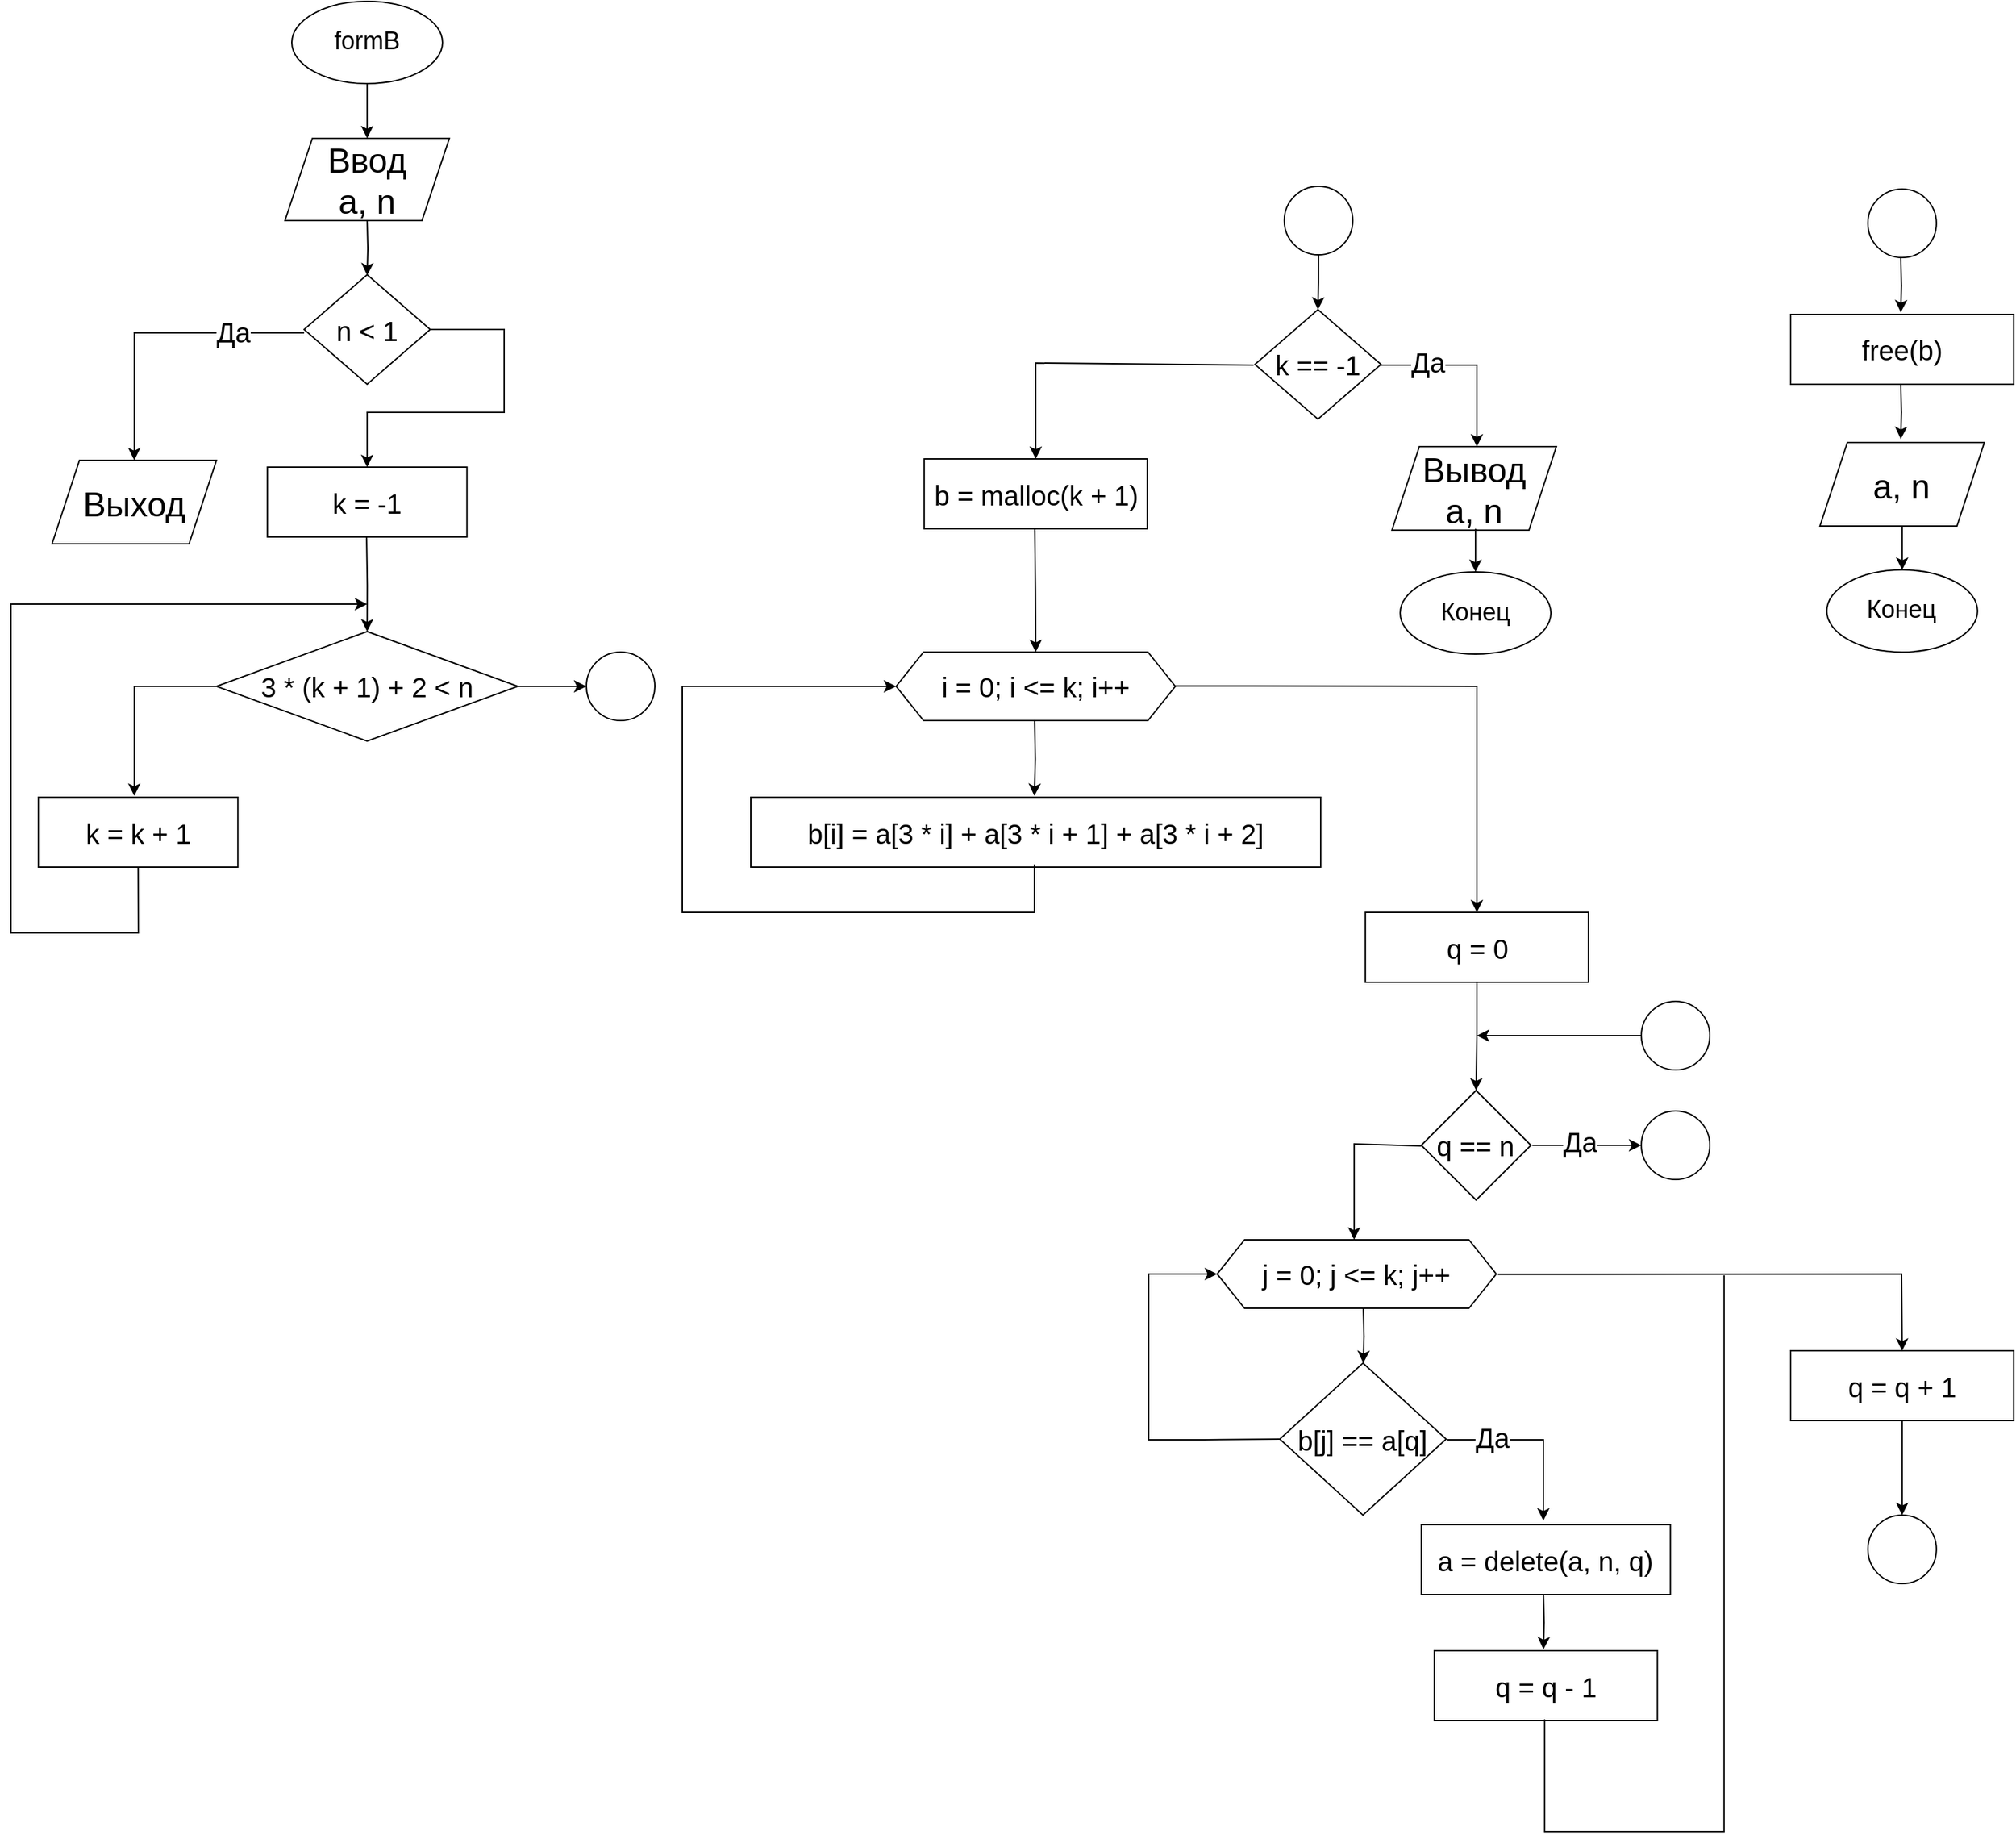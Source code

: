 <mxfile version="22.0.7" type="github">
  <diagram id="C5RBs43oDa-KdzZeNtuy" name="Page-1">
    <mxGraphModel dx="2018" dy="2331" grid="1" gridSize="10" guides="1" tooltips="1" connect="1" arrows="1" fold="1" page="1" pageScale="1" pageWidth="827" pageHeight="1169" math="0" shadow="0">
      <root>
        <mxCell id="WIyWlLk6GJQsqaUBKTNV-0" />
        <mxCell id="WIyWlLk6GJQsqaUBKTNV-1" parent="WIyWlLk6GJQsqaUBKTNV-0" />
        <mxCell id="xSUPIS03bGIs6KMxI9sO-0" value="" style="edgeStyle=orthogonalEdgeStyle;rounded=0;orthogonalLoop=1;jettySize=auto;html=1;" parent="WIyWlLk6GJQsqaUBKTNV-1" source="xSUPIS03bGIs6KMxI9sO-1" edge="1">
          <mxGeometry relative="1" as="geometry">
            <mxPoint x="500" y="-280" as="targetPoint" />
          </mxGeometry>
        </mxCell>
        <mxCell id="xSUPIS03bGIs6KMxI9sO-1" value="&lt;p style=&quot;line-height: 110%;&quot;&gt;&lt;font style=&quot;font-size: 18px;&quot;&gt;formB&lt;/font&gt;&lt;/p&gt;" style="ellipse;whiteSpace=wrap;html=1;" parent="WIyWlLk6GJQsqaUBKTNV-1" vertex="1">
          <mxGeometry x="445" y="-380" width="110" height="60" as="geometry" />
        </mxCell>
        <mxCell id="xSUPIS03bGIs6KMxI9sO-2" value="&lt;span style=&quot;font-size: 25px;&quot;&gt;Ввод &lt;br&gt;a, n&lt;br&gt;&lt;/span&gt;" style="shape=parallelogram;perimeter=parallelogramPerimeter;whiteSpace=wrap;html=1;fixedSize=1;" parent="WIyWlLk6GJQsqaUBKTNV-1" vertex="1">
          <mxGeometry x="440" y="-280" width="120" height="60" as="geometry" />
        </mxCell>
        <mxCell id="xSUPIS03bGIs6KMxI9sO-3" value="" style="edgeStyle=orthogonalEdgeStyle;rounded=0;orthogonalLoop=1;jettySize=auto;html=1;" parent="WIyWlLk6GJQsqaUBKTNV-1" edge="1">
          <mxGeometry relative="1" as="geometry">
            <mxPoint x="500.0" y="-220" as="sourcePoint" />
            <mxPoint x="500.0" y="-180" as="targetPoint" />
          </mxGeometry>
        </mxCell>
        <mxCell id="xSUPIS03bGIs6KMxI9sO-13" value="k = -1" style="rounded=0;whiteSpace=wrap;html=1;fontSize=20;" parent="WIyWlLk6GJQsqaUBKTNV-1" vertex="1">
          <mxGeometry x="427.18" y="-40" width="145.64" height="51" as="geometry" />
        </mxCell>
        <mxCell id="xSUPIS03bGIs6KMxI9sO-14" value="" style="edgeStyle=orthogonalEdgeStyle;rounded=0;orthogonalLoop=1;jettySize=auto;html=1;entryX=0.5;entryY=0;entryDx=0;entryDy=0;" parent="WIyWlLk6GJQsqaUBKTNV-1" target="xSUPIS03bGIs6KMxI9sO-81" edge="1">
          <mxGeometry relative="1" as="geometry">
            <mxPoint x="499.58" y="11" as="sourcePoint" />
            <mxPoint x="499.58" y="51" as="targetPoint" />
          </mxGeometry>
        </mxCell>
        <mxCell id="xSUPIS03bGIs6KMxI9sO-25" value="&lt;span style=&quot;font-size: 20px;&quot;&gt;k == -1&lt;/span&gt;" style="rhombus;whiteSpace=wrap;html=1;" parent="WIyWlLk6GJQsqaUBKTNV-1" vertex="1">
          <mxGeometry x="1148" y="-155" width="92" height="80" as="geometry" />
        </mxCell>
        <mxCell id="xSUPIS03bGIs6KMxI9sO-26" value="&#xa;&lt;div style=&quot;color: rgb(204, 204, 204); background-color: rgb(31, 31, 31); font-family: Consolas, &amp;quot;Courier New&amp;quot;, monospace; font-weight: normal; font-size: 14px; line-height: 19px;&quot;&gt;&lt;br&gt;&lt;/div&gt;&#xa;&#xa;" style="endArrow=classic;html=1;rounded=0;exitX=0;exitY=0.5;exitDx=0;exitDy=0;" parent="WIyWlLk6GJQsqaUBKTNV-1" edge="1">
          <mxGeometry width="50" height="50" relative="1" as="geometry">
            <mxPoint x="1147" y="-114.5" as="sourcePoint" />
            <mxPoint x="988" y="-46" as="targetPoint" />
            <Array as="points">
              <mxPoint x="988" y="-116" />
            </Array>
          </mxGeometry>
        </mxCell>
        <mxCell id="xSUPIS03bGIs6KMxI9sO-28" value="" style="endArrow=classic;html=1;rounded=0;exitX=1;exitY=0.5;exitDx=0;exitDy=0;endFill=1;" parent="WIyWlLk6GJQsqaUBKTNV-1" edge="1">
          <mxGeometry width="50" height="50" relative="1" as="geometry">
            <mxPoint x="1240" y="-114.5" as="sourcePoint" />
            <mxPoint x="1310" y="-55" as="targetPoint" />
            <Array as="points">
              <mxPoint x="1310" y="-114.5" />
            </Array>
          </mxGeometry>
        </mxCell>
        <mxCell id="xSUPIS03bGIs6KMxI9sO-29" value="&lt;font style=&quot;font-size: 20px;&quot;&gt;Да&lt;/font&gt;" style="edgeLabel;html=1;align=center;verticalAlign=middle;resizable=0;points=[];" parent="WIyWlLk6GJQsqaUBKTNV-1" vertex="1" connectable="0">
          <mxGeometry x="1152.003" y="-134.004" as="geometry">
            <mxPoint x="122" y="17" as="offset" />
          </mxGeometry>
        </mxCell>
        <mxCell id="xSUPIS03bGIs6KMxI9sO-31" value="&lt;span style=&quot;font-size: 25px;&quot;&gt;Вывод&lt;br&gt;a, n&lt;br&gt;&lt;/span&gt;" style="shape=parallelogram;perimeter=parallelogramPerimeter;whiteSpace=wrap;html=1;fixedSize=1;" parent="WIyWlLk6GJQsqaUBKTNV-1" vertex="1">
          <mxGeometry x="1248.0" y="-55" width="120" height="61" as="geometry" />
        </mxCell>
        <mxCell id="xSUPIS03bGIs6KMxI9sO-32" value="b = malloc(k + 1)" style="rounded=0;whiteSpace=wrap;html=1;fontSize=20;" parent="WIyWlLk6GJQsqaUBKTNV-1" vertex="1">
          <mxGeometry x="906.59" y="-46" width="162.82" height="51" as="geometry" />
        </mxCell>
        <mxCell id="xSUPIS03bGIs6KMxI9sO-33" value="&lt;font style=&quot;font-size: 20px;&quot;&gt;i = 0; i &amp;lt;= k; i++&lt;/font&gt;" style="shape=hexagon;perimeter=hexagonPerimeter2;whiteSpace=wrap;html=1;fixedSize=1;" parent="WIyWlLk6GJQsqaUBKTNV-1" vertex="1">
          <mxGeometry x="886.13" y="95" width="203.75" height="50" as="geometry" />
        </mxCell>
        <mxCell id="xSUPIS03bGIs6KMxI9sO-34" value="" style="edgeStyle=orthogonalEdgeStyle;rounded=0;orthogonalLoop=1;jettySize=auto;html=1;entryX=0.5;entryY=0;entryDx=0;entryDy=0;" parent="WIyWlLk6GJQsqaUBKTNV-1" target="xSUPIS03bGIs6KMxI9sO-33" edge="1">
          <mxGeometry relative="1" as="geometry">
            <mxPoint x="987.29" y="5" as="sourcePoint" />
            <mxPoint x="987.29" y="45" as="targetPoint" />
          </mxGeometry>
        </mxCell>
        <mxCell id="xSUPIS03bGIs6KMxI9sO-35" value="" style="edgeStyle=orthogonalEdgeStyle;rounded=0;orthogonalLoop=1;jettySize=auto;html=1;" parent="WIyWlLk6GJQsqaUBKTNV-1" edge="1">
          <mxGeometry relative="1" as="geometry">
            <mxPoint x="987.17" y="145" as="sourcePoint" />
            <mxPoint x="987" y="200" as="targetPoint" />
          </mxGeometry>
        </mxCell>
        <mxCell id="xSUPIS03bGIs6KMxI9sO-36" value="b[i] = a[3 * i] + a[3 * i + 1] + a[3 * i + 2]" style="rounded=0;whiteSpace=wrap;html=1;fontSize=20;" parent="WIyWlLk6GJQsqaUBKTNV-1" vertex="1">
          <mxGeometry x="780" y="201" width="416" height="51" as="geometry" />
        </mxCell>
        <mxCell id="xSUPIS03bGIs6KMxI9sO-37" value="" style="edgeStyle=orthogonalEdgeStyle;rounded=0;orthogonalLoop=1;jettySize=auto;html=1;entryX=0;entryY=0.5;entryDx=0;entryDy=0;" parent="WIyWlLk6GJQsqaUBKTNV-1" target="xSUPIS03bGIs6KMxI9sO-33" edge="1">
          <mxGeometry relative="1" as="geometry">
            <mxPoint x="987" y="250" as="sourcePoint" />
            <mxPoint x="700" y="125" as="targetPoint" />
            <Array as="points">
              <mxPoint x="987" y="285" />
              <mxPoint x="730" y="285" />
              <mxPoint x="730" y="120" />
            </Array>
          </mxGeometry>
        </mxCell>
        <mxCell id="xSUPIS03bGIs6KMxI9sO-38" value="q = 0" style="rounded=0;whiteSpace=wrap;html=1;fontSize=20;" parent="WIyWlLk6GJQsqaUBKTNV-1" vertex="1">
          <mxGeometry x="1228.6" y="285" width="162.82" height="51" as="geometry" />
        </mxCell>
        <mxCell id="xSUPIS03bGIs6KMxI9sO-40" value="&lt;span style=&quot;font-size: 20px;&quot;&gt;q == n&lt;/span&gt;" style="rhombus;whiteSpace=wrap;html=1;" parent="WIyWlLk6GJQsqaUBKTNV-1" vertex="1">
          <mxGeometry x="1269.42" y="415" width="80" height="80" as="geometry" />
        </mxCell>
        <mxCell id="xSUPIS03bGIs6KMxI9sO-42" value="" style="endArrow=classic;html=1;rounded=0;exitX=1;exitY=0.5;exitDx=0;exitDy=0;endFill=1;" parent="WIyWlLk6GJQsqaUBKTNV-1" edge="1">
          <mxGeometry width="50" height="50" relative="1" as="geometry">
            <mxPoint x="1350.42" y="455.0" as="sourcePoint" />
            <mxPoint x="1430" y="455" as="targetPoint" />
            <Array as="points" />
          </mxGeometry>
        </mxCell>
        <mxCell id="xSUPIS03bGIs6KMxI9sO-43" value="&lt;font style=&quot;font-size: 20px;&quot;&gt;Да&lt;/font&gt;" style="edgeLabel;html=1;align=center;verticalAlign=middle;resizable=0;points=[];" parent="WIyWlLk6GJQsqaUBKTNV-1" vertex="1" connectable="0">
          <mxGeometry x="1263.003" y="434.996" as="geometry">
            <mxPoint x="122" y="17" as="offset" />
          </mxGeometry>
        </mxCell>
        <mxCell id="xSUPIS03bGIs6KMxI9sO-44" value="&lt;font style=&quot;font-size: 20px;&quot;&gt;j = 0; j &amp;lt;= k; j++&lt;/font&gt;" style="shape=hexagon;perimeter=hexagonPerimeter2;whiteSpace=wrap;html=1;fixedSize=1;" parent="WIyWlLk6GJQsqaUBKTNV-1" vertex="1">
          <mxGeometry x="1120.41" y="524" width="203.75" height="50" as="geometry" />
        </mxCell>
        <mxCell id="xSUPIS03bGIs6KMxI9sO-45" value="&#xa;&lt;div style=&quot;color: rgb(204, 204, 204); background-color: rgb(31, 31, 31); font-family: Consolas, &amp;quot;Courier New&amp;quot;, monospace; font-weight: normal; font-size: 14px; line-height: 19px;&quot;&gt;&lt;br&gt;&lt;/div&gt;&#xa;&#xa;" style="endArrow=classic;html=1;rounded=0;exitX=0;exitY=0.5;exitDx=0;exitDy=0;" parent="WIyWlLk6GJQsqaUBKTNV-1" edge="1">
          <mxGeometry width="50" height="50" relative="1" as="geometry">
            <mxPoint x="1269.42" y="455.5" as="sourcePoint" />
            <mxPoint x="1220.41" y="524" as="targetPoint" />
            <Array as="points">
              <mxPoint x="1220.41" y="454" />
            </Array>
          </mxGeometry>
        </mxCell>
        <mxCell id="xSUPIS03bGIs6KMxI9sO-46" value="" style="edgeStyle=orthogonalEdgeStyle;rounded=0;orthogonalLoop=1;jettySize=auto;html=1;" parent="WIyWlLk6GJQsqaUBKTNV-1" edge="1">
          <mxGeometry relative="1" as="geometry">
            <mxPoint x="1227.08" y="574" as="sourcePoint" />
            <mxPoint x="1227.08" y="614" as="targetPoint" />
          </mxGeometry>
        </mxCell>
        <mxCell id="xSUPIS03bGIs6KMxI9sO-47" value="&lt;span style=&quot;font-size: 20px;&quot;&gt;b[j] == a[q]&lt;/span&gt;" style="rhombus;whiteSpace=wrap;html=1;" parent="WIyWlLk6GJQsqaUBKTNV-1" vertex="1">
          <mxGeometry x="1166.16" y="614" width="121.37" height="111" as="geometry" />
        </mxCell>
        <mxCell id="xSUPIS03bGIs6KMxI9sO-50" value="&#xa;&lt;div style=&quot;color: rgb(204, 204, 204); background-color: rgb(31, 31, 31); font-family: Consolas, &amp;quot;Courier New&amp;quot;, monospace; font-weight: normal; font-size: 14px; line-height: 19px;&quot;&gt;&lt;br&gt;&lt;/div&gt;&#xa;&#xa;" style="endArrow=classic;html=1;rounded=0;exitX=1;exitY=0.5;exitDx=0;exitDy=0;" parent="WIyWlLk6GJQsqaUBKTNV-1" edge="1">
          <mxGeometry width="50" height="50" relative="1" as="geometry">
            <mxPoint x="1089.88" y="119.73" as="sourcePoint" />
            <mxPoint x="1310" y="285" as="targetPoint" />
            <Array as="points">
              <mxPoint x="1145.88" y="119.73" />
              <mxPoint x="1310" y="120" />
            </Array>
          </mxGeometry>
        </mxCell>
        <mxCell id="xSUPIS03bGIs6KMxI9sO-51" value="" style="endArrow=classic;html=1;rounded=0;exitX=1;exitY=0.5;exitDx=0;exitDy=0;endFill=1;" parent="WIyWlLk6GJQsqaUBKTNV-1" edge="1">
          <mxGeometry width="50" height="50" relative="1" as="geometry">
            <mxPoint x="1288.53" y="670.0" as="sourcePoint" />
            <mxPoint x="1358.52" y="729" as="targetPoint" />
            <Array as="points">
              <mxPoint x="1358.53" y="670" />
            </Array>
          </mxGeometry>
        </mxCell>
        <mxCell id="xSUPIS03bGIs6KMxI9sO-52" value="&lt;font style=&quot;font-size: 20px;&quot;&gt;Да&lt;/font&gt;" style="edgeLabel;html=1;align=center;verticalAlign=middle;resizable=0;points=[];" parent="WIyWlLk6GJQsqaUBKTNV-1" vertex="1" connectable="0">
          <mxGeometry x="1198.413" y="650.996" as="geometry">
            <mxPoint x="122" y="17" as="offset" />
          </mxGeometry>
        </mxCell>
        <mxCell id="xSUPIS03bGIs6KMxI9sO-53" value="a = delete(a, n, q)" style="rounded=0;whiteSpace=wrap;html=1;fontSize=20;" parent="WIyWlLk6GJQsqaUBKTNV-1" vertex="1">
          <mxGeometry x="1269.42" y="732" width="181.82" height="51" as="geometry" />
        </mxCell>
        <mxCell id="xSUPIS03bGIs6KMxI9sO-55" value="" style="edgeStyle=orthogonalEdgeStyle;rounded=0;orthogonalLoop=1;jettySize=auto;html=1;" parent="WIyWlLk6GJQsqaUBKTNV-1" edge="1">
          <mxGeometry relative="1" as="geometry">
            <mxPoint x="1358.59" y="783" as="sourcePoint" />
            <mxPoint x="1358.59" y="823" as="targetPoint" />
          </mxGeometry>
        </mxCell>
        <mxCell id="xSUPIS03bGIs6KMxI9sO-56" value="q = q - 1" style="rounded=0;whiteSpace=wrap;html=1;fontSize=20;" parent="WIyWlLk6GJQsqaUBKTNV-1" vertex="1">
          <mxGeometry x="1278.92" y="824" width="162.82" height="51" as="geometry" />
        </mxCell>
        <mxCell id="xSUPIS03bGIs6KMxI9sO-57" value="&#xa;&lt;div style=&quot;color: rgb(204, 204, 204); background-color: rgb(31, 31, 31); font-family: Consolas, &amp;quot;Courier New&amp;quot;, monospace; font-weight: normal; font-size: 14px; line-height: 19px;&quot;&gt;&lt;br&gt;&lt;/div&gt;&#xa;&#xa;" style="endArrow=classic;html=1;rounded=0;exitX=0;exitY=0.5;exitDx=0;exitDy=0;entryX=0;entryY=0.5;entryDx=0;entryDy=0;" parent="WIyWlLk6GJQsqaUBKTNV-1" source="xSUPIS03bGIs6KMxI9sO-47" target="xSUPIS03bGIs6KMxI9sO-44" edge="1">
          <mxGeometry width="50" height="50" relative="1" as="geometry">
            <mxPoint x="1360.33" y="1005" as="sourcePoint" />
            <mxPoint x="1090.41" y="934" as="targetPoint" />
            <Array as="points">
              <mxPoint x="1110.41" y="670" />
              <mxPoint x="1070.41" y="670" />
              <mxPoint x="1070.41" y="549" />
            </Array>
          </mxGeometry>
        </mxCell>
        <mxCell id="xSUPIS03bGIs6KMxI9sO-60" value="" style="edgeStyle=orthogonalEdgeStyle;rounded=0;orthogonalLoop=1;jettySize=auto;html=1;endArrow=none;endFill=0;" parent="WIyWlLk6GJQsqaUBKTNV-1" edge="1">
          <mxGeometry relative="1" as="geometry">
            <mxPoint x="1359.41" y="874" as="sourcePoint" />
            <mxPoint x="1490.41" y="550" as="targetPoint" />
            <Array as="points">
              <mxPoint x="1359.41" y="956" />
              <mxPoint x="1490.41" y="956" />
            </Array>
          </mxGeometry>
        </mxCell>
        <mxCell id="xSUPIS03bGIs6KMxI9sO-61" value="&#xa;&lt;div style=&quot;color: rgb(204, 204, 204); background-color: rgb(31, 31, 31); font-family: Consolas, &amp;quot;Courier New&amp;quot;, monospace; font-weight: normal; font-size: 14px; line-height: 19px;&quot;&gt;&lt;br&gt;&lt;/div&gt;&#xa;&#xa;" style="endArrow=classic;html=1;rounded=0;exitX=1;exitY=0.5;exitDx=0;exitDy=0;entryX=0.5;entryY=0;entryDx=0;entryDy=0;" parent="WIyWlLk6GJQsqaUBKTNV-1" target="xSUPIS03bGIs6KMxI9sO-65" edge="1">
          <mxGeometry width="50" height="50" relative="1" as="geometry">
            <mxPoint x="1325.33" y="549.23" as="sourcePoint" />
            <mxPoint x="1600" y="605" as="targetPoint" />
            <Array as="points">
              <mxPoint x="1381.33" y="549.23" />
              <mxPoint x="1620" y="549" />
            </Array>
          </mxGeometry>
        </mxCell>
        <mxCell id="xSUPIS03bGIs6KMxI9sO-64" value="" style="edgeStyle=orthogonalEdgeStyle;rounded=0;orthogonalLoop=1;jettySize=auto;html=1;exitX=0.5;exitY=1;exitDx=0;exitDy=0;entryX=0.5;entryY=0;entryDx=0;entryDy=0;" parent="WIyWlLk6GJQsqaUBKTNV-1" source="xSUPIS03bGIs6KMxI9sO-38" target="xSUPIS03bGIs6KMxI9sO-40" edge="1">
          <mxGeometry relative="1" as="geometry">
            <mxPoint x="1309.51" y="336" as="sourcePoint" />
            <mxPoint x="1309.51" y="376" as="targetPoint" />
          </mxGeometry>
        </mxCell>
        <mxCell id="xSUPIS03bGIs6KMxI9sO-65" value="q = q + 1" style="rounded=0;whiteSpace=wrap;html=1;fontSize=20;" parent="WIyWlLk6GJQsqaUBKTNV-1" vertex="1">
          <mxGeometry x="1539" y="605" width="162.82" height="51" as="geometry" />
        </mxCell>
        <mxCell id="xSUPIS03bGIs6KMxI9sO-66" value="" style="ellipse;whiteSpace=wrap;html=1;aspect=fixed;" parent="WIyWlLk6GJQsqaUBKTNV-1" vertex="1">
          <mxGeometry x="1430" y="350" width="50" height="50" as="geometry" />
        </mxCell>
        <mxCell id="xSUPIS03bGIs6KMxI9sO-67" value="" style="edgeStyle=orthogonalEdgeStyle;rounded=0;orthogonalLoop=1;jettySize=auto;html=1;exitX=0;exitY=0.5;exitDx=0;exitDy=0;" parent="WIyWlLk6GJQsqaUBKTNV-1" source="xSUPIS03bGIs6KMxI9sO-66" edge="1">
          <mxGeometry relative="1" as="geometry">
            <mxPoint x="1237.08" y="579" as="sourcePoint" />
            <mxPoint x="1310" y="375" as="targetPoint" />
          </mxGeometry>
        </mxCell>
        <mxCell id="xSUPIS03bGIs6KMxI9sO-68" value="" style="ellipse;whiteSpace=wrap;html=1;aspect=fixed;" parent="WIyWlLk6GJQsqaUBKTNV-1" vertex="1">
          <mxGeometry x="1595.41" y="725" width="50" height="50" as="geometry" />
        </mxCell>
        <mxCell id="xSUPIS03bGIs6KMxI9sO-69" value="" style="edgeStyle=orthogonalEdgeStyle;rounded=0;orthogonalLoop=1;jettySize=auto;html=1;exitX=0.5;exitY=1;exitDx=0;exitDy=0;entryX=0.5;entryY=0;entryDx=0;entryDy=0;" parent="WIyWlLk6GJQsqaUBKTNV-1" source="xSUPIS03bGIs6KMxI9sO-65" target="xSUPIS03bGIs6KMxI9sO-68" edge="1">
          <mxGeometry relative="1" as="geometry">
            <mxPoint x="1487.49" y="974" as="sourcePoint" />
            <mxPoint x="1660" y="725" as="targetPoint" />
          </mxGeometry>
        </mxCell>
        <mxCell id="xSUPIS03bGIs6KMxI9sO-70" value="" style="ellipse;whiteSpace=wrap;html=1;aspect=fixed;" parent="WIyWlLk6GJQsqaUBKTNV-1" vertex="1">
          <mxGeometry x="1430" y="430" width="50" height="50" as="geometry" />
        </mxCell>
        <mxCell id="xSUPIS03bGIs6KMxI9sO-73" value="" style="ellipse;whiteSpace=wrap;html=1;aspect=fixed;" parent="WIyWlLk6GJQsqaUBKTNV-1" vertex="1">
          <mxGeometry x="660" y="95" width="50" height="50" as="geometry" />
        </mxCell>
        <mxCell id="xSUPIS03bGIs6KMxI9sO-75" value="" style="ellipse;whiteSpace=wrap;html=1;aspect=fixed;" parent="WIyWlLk6GJQsqaUBKTNV-1" vertex="1">
          <mxGeometry x="1169.41" y="-245" width="50" height="50" as="geometry" />
        </mxCell>
        <mxCell id="xSUPIS03bGIs6KMxI9sO-76" value="" style="edgeStyle=orthogonalEdgeStyle;rounded=0;orthogonalLoop=1;jettySize=auto;html=1;exitX=0.5;exitY=1;exitDx=0;exitDy=0;entryX=0.5;entryY=0;entryDx=0;entryDy=0;" parent="WIyWlLk6GJQsqaUBKTNV-1" source="xSUPIS03bGIs6KMxI9sO-75" target="xSUPIS03bGIs6KMxI9sO-25" edge="1">
          <mxGeometry relative="1" as="geometry">
            <mxPoint x="1248" y="-185" as="sourcePoint" />
            <mxPoint x="1248" y="-145" as="targetPoint" />
          </mxGeometry>
        </mxCell>
        <mxCell id="xSUPIS03bGIs6KMxI9sO-81" value="&lt;span style=&quot;font-size: 20px;&quot;&gt;3 * (k + 1) + 2 &amp;lt; n&lt;/span&gt;" style="rhombus;whiteSpace=wrap;html=1;" parent="WIyWlLk6GJQsqaUBKTNV-1" vertex="1">
          <mxGeometry x="390" y="80" width="220" height="80" as="geometry" />
        </mxCell>
        <mxCell id="xSUPIS03bGIs6KMxI9sO-84" value="k = k + 1" style="rounded=0;whiteSpace=wrap;html=1;fontSize=20;" parent="WIyWlLk6GJQsqaUBKTNV-1" vertex="1">
          <mxGeometry x="260" y="201" width="145.64" height="51" as="geometry" />
        </mxCell>
        <mxCell id="xSUPIS03bGIs6KMxI9sO-85" value="" style="endArrow=classic;html=1;rounded=0;exitX=0;exitY=0.5;exitDx=0;exitDy=0;endFill=1;" parent="WIyWlLk6GJQsqaUBKTNV-1" edge="1">
          <mxGeometry width="50" height="50" relative="1" as="geometry">
            <mxPoint x="390" y="120" as="sourcePoint" />
            <mxPoint x="330" y="200" as="targetPoint" />
            <Array as="points">
              <mxPoint x="330" y="120" />
            </Array>
          </mxGeometry>
        </mxCell>
        <mxCell id="xSUPIS03bGIs6KMxI9sO-86" value="" style="endArrow=classic;html=1;rounded=0;exitX=0.5;exitY=1;exitDx=0;exitDy=0;endFill=1;" parent="WIyWlLk6GJQsqaUBKTNV-1" source="xSUPIS03bGIs6KMxI9sO-84" edge="1">
          <mxGeometry width="50" height="50" relative="1" as="geometry">
            <mxPoint x="370" y="300" as="sourcePoint" />
            <mxPoint x="500" y="60" as="targetPoint" />
            <Array as="points">
              <mxPoint x="333" y="300" />
              <mxPoint x="240" y="300" />
              <mxPoint x="240" y="170" />
              <mxPoint x="240" y="60" />
            </Array>
          </mxGeometry>
        </mxCell>
        <mxCell id="xSUPIS03bGIs6KMxI9sO-87" value="" style="edgeStyle=orthogonalEdgeStyle;rounded=0;orthogonalLoop=1;jettySize=auto;html=1;exitX=1;exitY=0.5;exitDx=0;exitDy=0;" parent="WIyWlLk6GJQsqaUBKTNV-1" source="xSUPIS03bGIs6KMxI9sO-81" edge="1">
          <mxGeometry relative="1" as="geometry">
            <mxPoint x="680" y="140" as="sourcePoint" />
            <mxPoint x="660" y="120" as="targetPoint" />
            <Array as="points">
              <mxPoint x="655" y="120" />
              <mxPoint x="655" y="120" />
            </Array>
          </mxGeometry>
        </mxCell>
        <mxCell id="xSUPIS03bGIs6KMxI9sO-88" value="" style="ellipse;whiteSpace=wrap;html=1;aspect=fixed;" parent="WIyWlLk6GJQsqaUBKTNV-1" vertex="1">
          <mxGeometry x="1595.41" y="-243" width="50" height="50" as="geometry" />
        </mxCell>
        <mxCell id="xSUPIS03bGIs6KMxI9sO-89" value="" style="edgeStyle=orthogonalEdgeStyle;rounded=0;orthogonalLoop=1;jettySize=auto;html=1;exitX=0.5;exitY=1;exitDx=0;exitDy=0;" parent="WIyWlLk6GJQsqaUBKTNV-1" edge="1">
          <mxGeometry relative="1" as="geometry">
            <mxPoint x="1619.41" y="-193" as="sourcePoint" />
            <mxPoint x="1619.41" y="-153" as="targetPoint" />
          </mxGeometry>
        </mxCell>
        <mxCell id="xSUPIS03bGIs6KMxI9sO-90" value="free(b)" style="rounded=0;whiteSpace=wrap;html=1;fontSize=20;" parent="WIyWlLk6GJQsqaUBKTNV-1" vertex="1">
          <mxGeometry x="1539" y="-151.5" width="162.82" height="51" as="geometry" />
        </mxCell>
        <mxCell id="xSUPIS03bGIs6KMxI9sO-91" value="" style="edgeStyle=orthogonalEdgeStyle;rounded=0;orthogonalLoop=1;jettySize=auto;html=1;exitX=0.5;exitY=1;exitDx=0;exitDy=0;" parent="WIyWlLk6GJQsqaUBKTNV-1" edge="1">
          <mxGeometry relative="1" as="geometry">
            <mxPoint x="1619.41" y="-100.5" as="sourcePoint" />
            <mxPoint x="1619.41" y="-60.5" as="targetPoint" />
          </mxGeometry>
        </mxCell>
        <mxCell id="xSUPIS03bGIs6KMxI9sO-92" value="&lt;span style=&quot;font-size: 25px;&quot;&gt;a, n&lt;br&gt;&lt;/span&gt;" style="shape=parallelogram;perimeter=parallelogramPerimeter;whiteSpace=wrap;html=1;fixedSize=1;" parent="WIyWlLk6GJQsqaUBKTNV-1" vertex="1">
          <mxGeometry x="1560.41" y="-58" width="120" height="61" as="geometry" />
        </mxCell>
        <mxCell id="K5MWTDcDUiipWp_YxF0B-0" value="&lt;span style=&quot;font-size: 20px;&quot;&gt;n &amp;lt; 1&lt;/span&gt;" style="rhombus;whiteSpace=wrap;html=1;" parent="WIyWlLk6GJQsqaUBKTNV-1" vertex="1">
          <mxGeometry x="454" y="-180.5" width="92" height="80" as="geometry" />
        </mxCell>
        <mxCell id="K5MWTDcDUiipWp_YxF0B-1" value="" style="endArrow=classic;html=1;rounded=0;exitX=0;exitY=0.5;exitDx=0;exitDy=0;endFill=1;entryX=0.5;entryY=0;entryDx=0;entryDy=0;" parent="WIyWlLk6GJQsqaUBKTNV-1" target="K5MWTDcDUiipWp_YxF0B-2" edge="1">
          <mxGeometry width="50" height="50" relative="1" as="geometry">
            <mxPoint x="454" y="-138" as="sourcePoint" />
            <mxPoint x="330" y="-30" as="targetPoint" />
            <Array as="points">
              <mxPoint x="330" y="-138" />
            </Array>
          </mxGeometry>
        </mxCell>
        <mxCell id="K5MWTDcDUiipWp_YxF0B-2" value="&lt;span style=&quot;font-size: 25px;&quot;&gt;Выход&lt;br&gt;&lt;/span&gt;" style="shape=parallelogram;perimeter=parallelogramPerimeter;whiteSpace=wrap;html=1;fixedSize=1;" parent="WIyWlLk6GJQsqaUBKTNV-1" vertex="1">
          <mxGeometry x="270.0" y="-45" width="120" height="61" as="geometry" />
        </mxCell>
        <mxCell id="K5MWTDcDUiipWp_YxF0B-5" value="&lt;font style=&quot;font-size: 20px;&quot;&gt;Да&lt;/font&gt;" style="edgeLabel;html=1;align=center;verticalAlign=middle;resizable=0;points=[];" parent="WIyWlLk6GJQsqaUBKTNV-1" vertex="1" connectable="0">
          <mxGeometry x="280.003" y="-156.004" as="geometry">
            <mxPoint x="122" y="17" as="offset" />
          </mxGeometry>
        </mxCell>
        <mxCell id="K5MWTDcDUiipWp_YxF0B-6" value="" style="edgeStyle=orthogonalEdgeStyle;rounded=0;orthogonalLoop=1;jettySize=auto;html=1;exitX=1;exitY=0.5;exitDx=0;exitDy=0;entryX=0.5;entryY=0;entryDx=0;entryDy=0;" parent="WIyWlLk6GJQsqaUBKTNV-1" source="K5MWTDcDUiipWp_YxF0B-0" target="xSUPIS03bGIs6KMxI9sO-13" edge="1">
          <mxGeometry relative="1" as="geometry">
            <mxPoint x="510.0" y="-210" as="sourcePoint" />
            <mxPoint x="500" y="-60" as="targetPoint" />
            <Array as="points">
              <mxPoint x="600" y="-140" />
              <mxPoint x="600" y="-80" />
              <mxPoint x="500" y="-80" />
            </Array>
          </mxGeometry>
        </mxCell>
        <mxCell id="b_Z9-srTBRpJ-prNFdom-2" value="&lt;p style=&quot;line-height: 110%;&quot;&gt;&lt;span style=&quot;font-size: 18px;&quot;&gt;Конец&lt;/span&gt;&lt;/p&gt;" style="ellipse;whiteSpace=wrap;html=1;" vertex="1" parent="WIyWlLk6GJQsqaUBKTNV-1">
          <mxGeometry x="1565.41" y="35" width="110" height="60" as="geometry" />
        </mxCell>
        <mxCell id="b_Z9-srTBRpJ-prNFdom-3" value="" style="edgeStyle=orthogonalEdgeStyle;rounded=0;orthogonalLoop=1;jettySize=auto;html=1;entryX=0.5;entryY=0;entryDx=0;entryDy=0;" edge="1" parent="WIyWlLk6GJQsqaUBKTNV-1" target="b_Z9-srTBRpJ-prNFdom-2">
          <mxGeometry relative="1" as="geometry">
            <mxPoint x="1620.41" y="3.5" as="sourcePoint" />
            <mxPoint x="1762.41" y="41.5" as="targetPoint" />
          </mxGeometry>
        </mxCell>
        <mxCell id="b_Z9-srTBRpJ-prNFdom-4" value="&lt;p style=&quot;line-height: 110%;&quot;&gt;&lt;span style=&quot;font-size: 18px;&quot;&gt;Конец&lt;/span&gt;&lt;/p&gt;" style="ellipse;whiteSpace=wrap;html=1;" vertex="1" parent="WIyWlLk6GJQsqaUBKTNV-1">
          <mxGeometry x="1254" y="36.5" width="110" height="60" as="geometry" />
        </mxCell>
        <mxCell id="b_Z9-srTBRpJ-prNFdom-5" value="" style="edgeStyle=orthogonalEdgeStyle;rounded=0;orthogonalLoop=1;jettySize=auto;html=1;entryX=0.5;entryY=0;entryDx=0;entryDy=0;" edge="1" parent="WIyWlLk6GJQsqaUBKTNV-1" target="b_Z9-srTBRpJ-prNFdom-4">
          <mxGeometry relative="1" as="geometry">
            <mxPoint x="1309" y="5" as="sourcePoint" />
            <mxPoint x="1451" y="43" as="targetPoint" />
          </mxGeometry>
        </mxCell>
      </root>
    </mxGraphModel>
  </diagram>
</mxfile>
